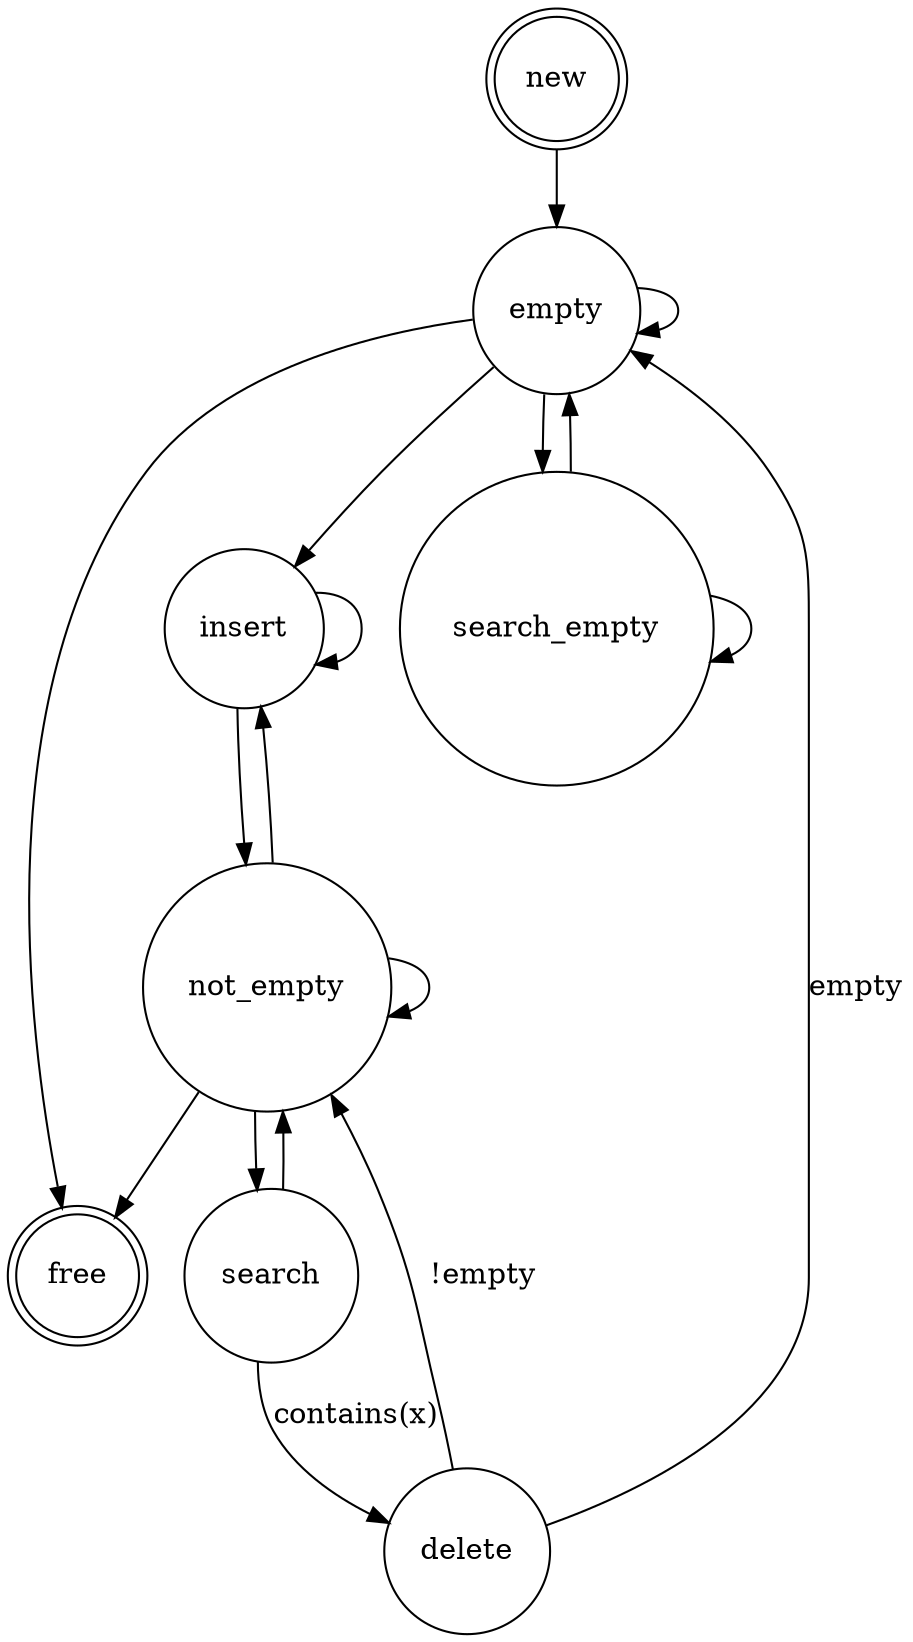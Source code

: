 digraph container {
  node[shape = doublecircle] new, free;
  node[shape = circle];
  new->empty;

  not_empty->not_empty;
  not_empty->free;
  not_empty->insert;
  not_empty->search;

  empty->empty;
  empty->free;
  empty->insert;
  empty->search_empty;

  delete->empty[label = "empty"] delete->not_empty[label = "!empty"] search
      ->not_empty;
  search->delete[label = "contains(x)"];

  search_empty->empty;
  search_empty->search_empty;

  insert->not_empty;
  insert->insert;
}
